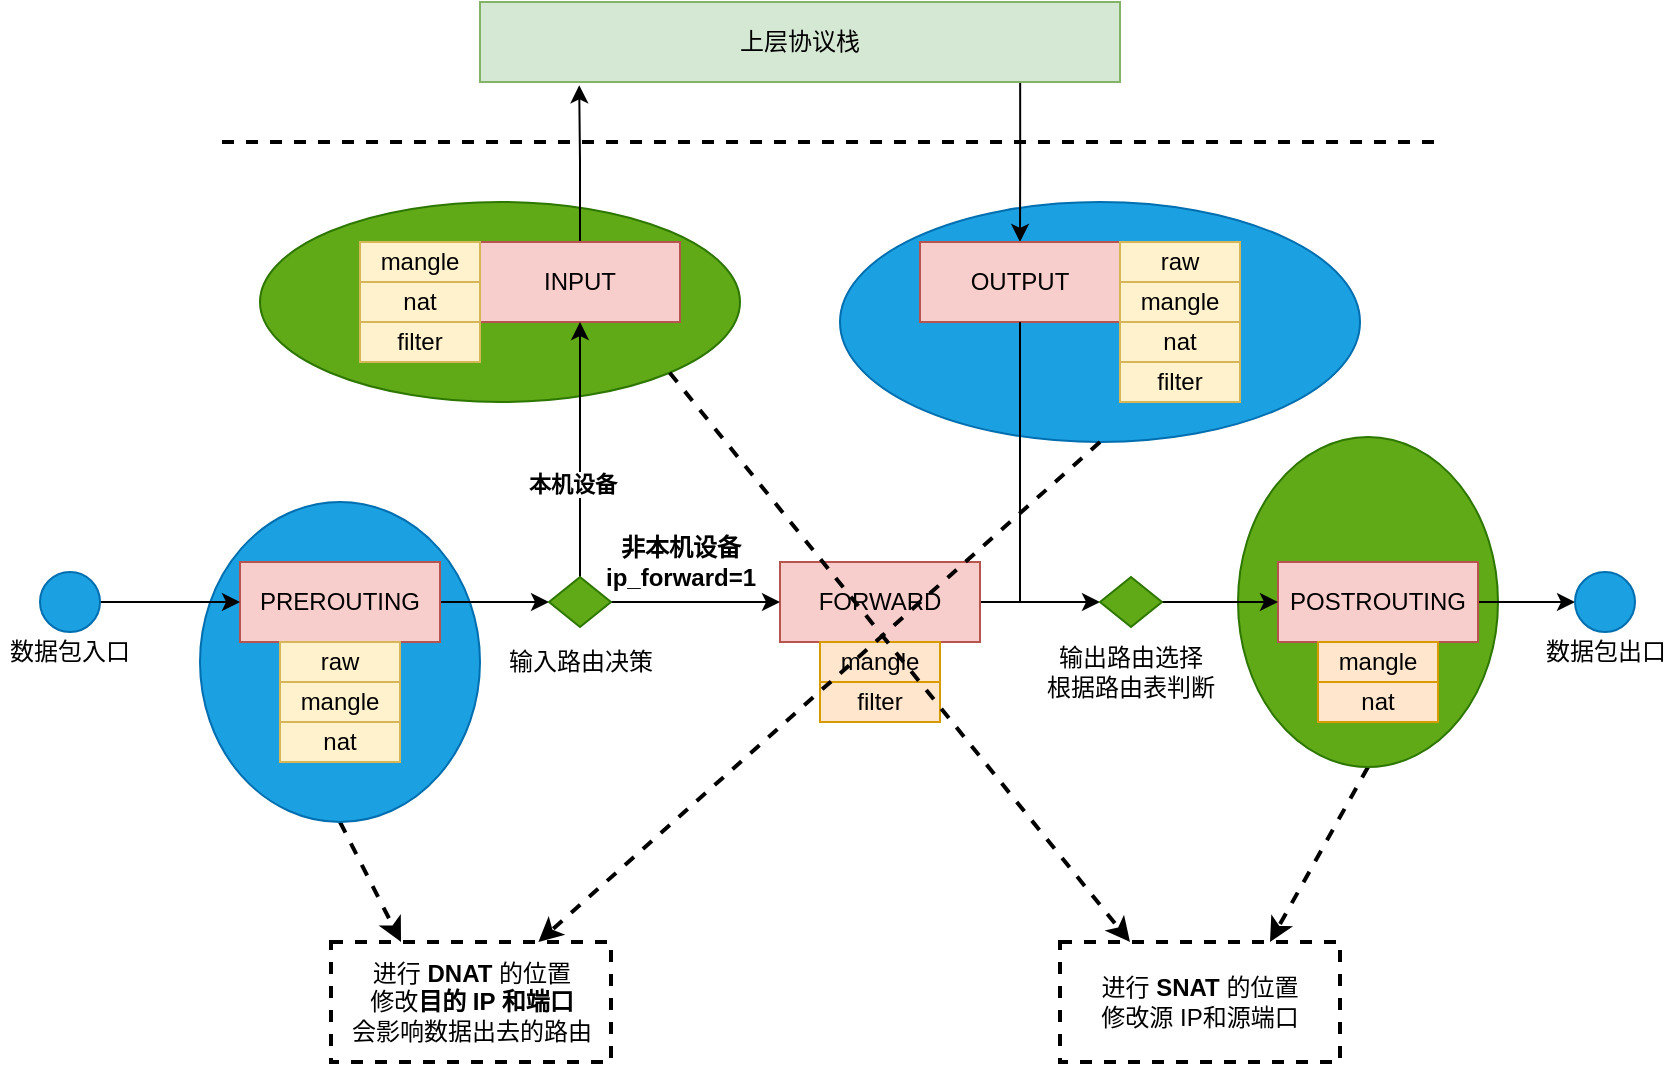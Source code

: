 <mxfile version="20.8.20" type="device"><diagram name="第 1 页" id="gw3kMA0CuzR19egPLLE7"><mxGraphModel dx="1481" dy="739" grid="1" gridSize="10" guides="1" tooltips="1" connect="1" arrows="1" fold="1" page="1" pageScale="1" pageWidth="827" pageHeight="1169" math="0" shadow="0"><root><mxCell id="0"/><mxCell id="1" parent="0"/><mxCell id="H5-XhT_39k7aliOivabo-57" style="edgeStyle=none;rounded=0;orthogonalLoop=1;jettySize=auto;html=1;exitX=0.5;exitY=1;exitDx=0;exitDy=0;entryX=0.25;entryY=0;entryDx=0;entryDy=0;dashed=1;strokeWidth=2;" edge="1" parent="1" source="H5-XhT_39k7aliOivabo-52" target="H5-XhT_39k7aliOivabo-54"><mxGeometry relative="1" as="geometry"/></mxCell><mxCell id="H5-XhT_39k7aliOivabo-52" value="" style="ellipse;whiteSpace=wrap;html=1;fillColor=#1ba1e2;fontColor=#ffffff;strokeColor=#006EAF;" vertex="1" parent="1"><mxGeometry x="250" y="510" width="140" height="160" as="geometry"/></mxCell><mxCell id="H5-XhT_39k7aliOivabo-51" value="" style="ellipse;whiteSpace=wrap;html=1;fillColor=#1ba1e2;fontColor=#ffffff;strokeColor=#006EAF;" vertex="1" parent="1"><mxGeometry x="570" y="360" width="260" height="120" as="geometry"/></mxCell><mxCell id="H5-XhT_39k7aliOivabo-56" style="edgeStyle=none;rounded=0;orthogonalLoop=1;jettySize=auto;html=1;exitX=0.5;exitY=1;exitDx=0;exitDy=0;entryX=0.75;entryY=0;entryDx=0;entryDy=0;dashed=1;strokeWidth=2;" edge="1" parent="1" source="H5-XhT_39k7aliOivabo-49" target="H5-XhT_39k7aliOivabo-53"><mxGeometry relative="1" as="geometry"/></mxCell><mxCell id="H5-XhT_39k7aliOivabo-49" value="" style="ellipse;whiteSpace=wrap;html=1;fillColor=#60a917;fontColor=#ffffff;strokeColor=#2D7600;" vertex="1" parent="1"><mxGeometry x="769" y="477.5" width="130" height="165" as="geometry"/></mxCell><mxCell id="H5-XhT_39k7aliOivabo-48" value="" style="ellipse;whiteSpace=wrap;html=1;fillColor=#60a917;fontColor=#ffffff;strokeColor=#2D7600;" vertex="1" parent="1"><mxGeometry x="280" y="360" width="240" height="100" as="geometry"/></mxCell><mxCell id="H5-XhT_39k7aliOivabo-1" style="edgeStyle=orthogonalEdgeStyle;rounded=0;orthogonalLoop=1;jettySize=auto;html=1;exitX=0.844;exitY=1.011;exitDx=0;exitDy=0;exitPerimeter=0;" edge="1" parent="1" source="H5-XhT_39k7aliOivabo-2" target="H5-XhT_39k7aliOivabo-8"><mxGeometry relative="1" as="geometry"/></mxCell><mxCell id="H5-XhT_39k7aliOivabo-2" value="上层协议栈" style="rounded=0;whiteSpace=wrap;html=1;fillColor=#d5e8d4;strokeColor=#82b366;" vertex="1" parent="1"><mxGeometry x="390" y="260" width="320" height="40" as="geometry"/></mxCell><mxCell id="H5-XhT_39k7aliOivabo-3" style="edgeStyle=orthogonalEdgeStyle;rounded=0;orthogonalLoop=1;jettySize=auto;html=1;exitX=0.5;exitY=0;exitDx=0;exitDy=0;entryX=0.155;entryY=1.041;entryDx=0;entryDy=0;entryPerimeter=0;" edge="1" parent="1" source="H5-XhT_39k7aliOivabo-4" target="H5-XhT_39k7aliOivabo-2"><mxGeometry relative="1" as="geometry"/></mxCell><mxCell id="H5-XhT_39k7aliOivabo-4" value="INPUT" style="rounded=0;whiteSpace=wrap;html=1;fillColor=#f8cecc;strokeColor=#b85450;" vertex="1" parent="1"><mxGeometry x="390" y="380" width="100" height="40" as="geometry"/></mxCell><mxCell id="H5-XhT_39k7aliOivabo-5" value="mangle" style="rounded=0;whiteSpace=wrap;html=1;fillColor=#fff2cc;strokeColor=#d6b656;" vertex="1" parent="1"><mxGeometry x="330" y="380" width="60" height="20" as="geometry"/></mxCell><mxCell id="H5-XhT_39k7aliOivabo-6" value="nat" style="rounded=0;whiteSpace=wrap;html=1;fillColor=#fff2cc;strokeColor=#d6b656;" vertex="1" parent="1"><mxGeometry x="330" y="400" width="60" height="20" as="geometry"/></mxCell><mxCell id="H5-XhT_39k7aliOivabo-7" value="filter" style="rounded=0;whiteSpace=wrap;html=1;fillColor=#fff2cc;strokeColor=#d6b656;" vertex="1" parent="1"><mxGeometry x="330" y="420" width="60" height="20" as="geometry"/></mxCell><mxCell id="H5-XhT_39k7aliOivabo-8" value="OUTPUT" style="rounded=0;whiteSpace=wrap;html=1;fillColor=#f8cecc;strokeColor=#b85450;" vertex="1" parent="1"><mxGeometry x="610" y="380" width="100" height="40" as="geometry"/></mxCell><mxCell id="H5-XhT_39k7aliOivabo-9" value="mangle" style="rounded=0;whiteSpace=wrap;html=1;fillColor=#fff2cc;strokeColor=#d6b656;" vertex="1" parent="1"><mxGeometry x="710" y="400" width="60" height="20" as="geometry"/></mxCell><mxCell id="H5-XhT_39k7aliOivabo-10" value="nat" style="rounded=0;whiteSpace=wrap;html=1;fillColor=#fff2cc;strokeColor=#d6b656;" vertex="1" parent="1"><mxGeometry x="710" y="420" width="60" height="20" as="geometry"/></mxCell><mxCell id="H5-XhT_39k7aliOivabo-11" value="filter" style="rounded=0;whiteSpace=wrap;html=1;fillColor=#fff2cc;strokeColor=#d6b656;" vertex="1" parent="1"><mxGeometry x="710" y="440" width="60" height="20" as="geometry"/></mxCell><mxCell id="H5-XhT_39k7aliOivabo-12" value="raw" style="rounded=0;whiteSpace=wrap;html=1;fillColor=#fff2cc;strokeColor=#d6b656;" vertex="1" parent="1"><mxGeometry x="710" y="380" width="60" height="20" as="geometry"/></mxCell><mxCell id="H5-XhT_39k7aliOivabo-13" style="edgeStyle=orthogonalEdgeStyle;rounded=0;orthogonalLoop=1;jettySize=auto;html=1;exitX=1;exitY=0.5;exitDx=0;exitDy=0;entryX=0;entryY=0.5;entryDx=0;entryDy=0;" edge="1" parent="1" source="H5-XhT_39k7aliOivabo-14" target="H5-XhT_39k7aliOivabo-32"><mxGeometry relative="1" as="geometry"><mxPoint x="887.5" y="562.5" as="sourcePoint"/></mxGeometry></mxCell><mxCell id="H5-XhT_39k7aliOivabo-14" value="POSTROUTING" style="rounded=0;whiteSpace=wrap;html=1;fillColor=#f8cecc;strokeColor=#b85450;" vertex="1" parent="1"><mxGeometry x="789" y="540" width="100" height="40" as="geometry"/></mxCell><mxCell id="H5-XhT_39k7aliOivabo-15" value="mangle" style="rounded=0;whiteSpace=wrap;html=1;fillColor=#ffe6cc;strokeColor=#d79b00;" vertex="1" parent="1"><mxGeometry x="809" y="580" width="60" height="20" as="geometry"/></mxCell><mxCell id="H5-XhT_39k7aliOivabo-16" value="nat" style="rounded=0;whiteSpace=wrap;html=1;fillColor=#ffe6cc;strokeColor=#d79b00;" vertex="1" parent="1"><mxGeometry x="809" y="600" width="60" height="20" as="geometry"/></mxCell><mxCell id="H5-XhT_39k7aliOivabo-17" style="edgeStyle=orthogonalEdgeStyle;rounded=0;orthogonalLoop=1;jettySize=auto;html=1;exitX=1;exitY=0.5;exitDx=0;exitDy=0;entryX=0;entryY=0.5;entryDx=0;entryDy=0;" edge="1" parent="1" source="H5-XhT_39k7aliOivabo-18" target="H5-XhT_39k7aliOivabo-47"><mxGeometry relative="1" as="geometry"/></mxCell><mxCell id="H5-XhT_39k7aliOivabo-18" value="FORWARD" style="rounded=0;whiteSpace=wrap;html=1;fillColor=#f8cecc;strokeColor=#b85450;" vertex="1" parent="1"><mxGeometry x="540" y="540" width="100" height="40" as="geometry"/></mxCell><mxCell id="H5-XhT_39k7aliOivabo-19" value="mangle" style="rounded=0;whiteSpace=wrap;html=1;fillColor=#ffe6cc;strokeColor=#d79b00;" vertex="1" parent="1"><mxGeometry x="560" y="580" width="60" height="20" as="geometry"/></mxCell><mxCell id="H5-XhT_39k7aliOivabo-20" value="filter" style="rounded=0;whiteSpace=wrap;html=1;fillColor=#ffe6cc;strokeColor=#d79b00;" vertex="1" parent="1"><mxGeometry x="560" y="600" width="60" height="20" as="geometry"/></mxCell><mxCell id="H5-XhT_39k7aliOivabo-21" style="edgeStyle=orthogonalEdgeStyle;rounded=0;orthogonalLoop=1;jettySize=auto;html=1;exitX=1;exitY=0.5;exitDx=0;exitDy=0;" edge="1" parent="1" source="H5-XhT_39k7aliOivabo-22" target="H5-XhT_39k7aliOivabo-31"><mxGeometry relative="1" as="geometry"/></mxCell><mxCell id="H5-XhT_39k7aliOivabo-22" value="PREROUTING" style="rounded=0;whiteSpace=wrap;html=1;fillColor=#f8cecc;strokeColor=#b85450;" vertex="1" parent="1"><mxGeometry x="270" y="540" width="100" height="40" as="geometry"/></mxCell><mxCell id="H5-XhT_39k7aliOivabo-23" value="mangle" style="rounded=0;whiteSpace=wrap;html=1;fillColor=#fff2cc;strokeColor=#d6b656;" vertex="1" parent="1"><mxGeometry x="290" y="600" width="60" height="20" as="geometry"/></mxCell><mxCell id="H5-XhT_39k7aliOivabo-24" value="nat" style="rounded=0;whiteSpace=wrap;html=1;fillColor=#fff2cc;strokeColor=#d6b656;" vertex="1" parent="1"><mxGeometry x="290" y="620" width="60" height="20" as="geometry"/></mxCell><mxCell id="H5-XhT_39k7aliOivabo-25" value="raw" style="rounded=0;whiteSpace=wrap;html=1;fillColor=#fff2cc;strokeColor=#d6b656;" vertex="1" parent="1"><mxGeometry x="290" y="580" width="60" height="20" as="geometry"/></mxCell><mxCell id="H5-XhT_39k7aliOivabo-26" style="edgeStyle=orthogonalEdgeStyle;rounded=0;orthogonalLoop=1;jettySize=auto;html=1;" edge="1" parent="1" source="H5-XhT_39k7aliOivabo-27" target="H5-XhT_39k7aliOivabo-22"><mxGeometry relative="1" as="geometry"/></mxCell><mxCell id="H5-XhT_39k7aliOivabo-27" value="" style="ellipse;whiteSpace=wrap;html=1;aspect=fixed;fillColor=#1ba1e2;fontColor=#ffffff;strokeColor=#006EAF;" vertex="1" parent="1"><mxGeometry x="170" y="545" width="30" height="30" as="geometry"/></mxCell><mxCell id="H5-XhT_39k7aliOivabo-28" style="edgeStyle=orthogonalEdgeStyle;rounded=0;orthogonalLoop=1;jettySize=auto;html=1;exitX=0.5;exitY=0;exitDx=0;exitDy=0;" edge="1" parent="1" source="H5-XhT_39k7aliOivabo-31" target="H5-XhT_39k7aliOivabo-4"><mxGeometry relative="1" as="geometry"/></mxCell><mxCell id="H5-XhT_39k7aliOivabo-29" value="本机设备" style="edgeLabel;html=1;align=center;verticalAlign=middle;resizable=0;points=[];fontStyle=1" vertex="1" connectable="0" parent="H5-XhT_39k7aliOivabo-28"><mxGeometry x="-0.262" y="4" relative="1" as="geometry"><mxPoint as="offset"/></mxGeometry></mxCell><mxCell id="H5-XhT_39k7aliOivabo-30" style="edgeStyle=orthogonalEdgeStyle;rounded=0;orthogonalLoop=1;jettySize=auto;html=1;exitX=1;exitY=0.5;exitDx=0;exitDy=0;" edge="1" parent="1" source="H5-XhT_39k7aliOivabo-31" target="H5-XhT_39k7aliOivabo-18"><mxGeometry relative="1" as="geometry"/></mxCell><mxCell id="H5-XhT_39k7aliOivabo-31" value="" style="rhombus;whiteSpace=wrap;html=1;fillColor=#60a917;fontColor=#ffffff;strokeColor=#2D7600;" vertex="1" parent="1"><mxGeometry x="424.5" y="547.5" width="31" height="25" as="geometry"/></mxCell><mxCell id="H5-XhT_39k7aliOivabo-32" value="" style="ellipse;whiteSpace=wrap;html=1;aspect=fixed;fillColor=#1ba1e2;fontColor=#ffffff;strokeColor=#006EAF;" vertex="1" parent="1"><mxGeometry x="937.5" y="545" width="30" height="30" as="geometry"/></mxCell><mxCell id="H5-XhT_39k7aliOivabo-33" value="数据包出口" style="text;html=1;strokeColor=none;fillColor=none;align=center;verticalAlign=middle;whiteSpace=wrap;rounded=0;" vertex="1" parent="1"><mxGeometry x="917.5" y="570" width="70" height="30" as="geometry"/></mxCell><mxCell id="H5-XhT_39k7aliOivabo-34" value="数据包入口" style="text;html=1;strokeColor=none;fillColor=none;align=center;verticalAlign=middle;whiteSpace=wrap;rounded=0;" vertex="1" parent="1"><mxGeometry x="150" y="570" width="70" height="30" as="geometry"/></mxCell><mxCell id="H5-XhT_39k7aliOivabo-35" value="输入路由决策" style="text;html=1;strokeColor=none;fillColor=none;align=center;verticalAlign=middle;whiteSpace=wrap;rounded=0;" vertex="1" parent="1"><mxGeometry x="397.5" y="580" width="85" height="20" as="geometry"/></mxCell><mxCell id="H5-XhT_39k7aliOivabo-41" value="" style="endArrow=none;dashed=1;html=1;rounded=0;strokeColor=#000000;strokeWidth=2;" edge="1" parent="1"><mxGeometry width="50" height="50" relative="1" as="geometry"><mxPoint x="261" y="330" as="sourcePoint"/><mxPoint x="871" y="330" as="targetPoint"/></mxGeometry></mxCell><mxCell id="H5-XhT_39k7aliOivabo-43" style="edgeStyle=orthogonalEdgeStyle;rounded=0;orthogonalLoop=1;jettySize=auto;html=1;exitX=1;exitY=0.5;exitDx=0;exitDy=0;entryX=0;entryY=0.5;entryDx=0;entryDy=0;" edge="1" parent="1" source="H5-XhT_39k7aliOivabo-47" target="H5-XhT_39k7aliOivabo-14"><mxGeometry relative="1" as="geometry"><mxPoint x="750" y="560" as="sourcePoint"/></mxGeometry></mxCell><mxCell id="H5-XhT_39k7aliOivabo-44" value="输出路由选择&lt;br&gt;根据路由表判断" style="text;html=1;strokeColor=none;fillColor=none;align=center;verticalAlign=middle;whiteSpace=wrap;rounded=0;" vertex="1" parent="1"><mxGeometry x="664.25" y="585" width="102.5" height="20" as="geometry"/></mxCell><mxCell id="H5-XhT_39k7aliOivabo-45" value="非本机设备&lt;br&gt;ip_forward=1" style="text;html=1;align=center;verticalAlign=middle;resizable=0;points=[];autosize=1;strokeColor=none;fillColor=none;fontStyle=1" vertex="1" parent="1"><mxGeometry x="440" y="520" width="100" height="40" as="geometry"/></mxCell><mxCell id="H5-XhT_39k7aliOivabo-46" value="" style="edgeStyle=orthogonalEdgeStyle;rounded=0;orthogonalLoop=1;jettySize=auto;html=1;exitX=0.5;exitY=1;exitDx=0;exitDy=0;endArrow=none;" edge="1" parent="1" source="H5-XhT_39k7aliOivabo-8"><mxGeometry relative="1" as="geometry"><mxPoint x="660" y="420" as="sourcePoint"/><mxPoint x="660" y="560" as="targetPoint"/></mxGeometry></mxCell><mxCell id="H5-XhT_39k7aliOivabo-47" value="" style="rhombus;whiteSpace=wrap;html=1;fillColor=#60a917;fontColor=#ffffff;strokeColor=#2D7600;" vertex="1" parent="1"><mxGeometry x="700" y="547.5" width="31" height="25" as="geometry"/></mxCell><mxCell id="H5-XhT_39k7aliOivabo-53" value="进行 &lt;b&gt;SNAT &lt;/b&gt;的位置&lt;br&gt;修改源 IP和源端口" style="rounded=0;whiteSpace=wrap;html=1;fontStyle=0;dashed=1;strokeWidth=2;" vertex="1" parent="1"><mxGeometry x="680" y="730" width="140" height="60" as="geometry"/></mxCell><mxCell id="H5-XhT_39k7aliOivabo-54" value="&lt;span style=&quot;font-weight: normal;&quot;&gt;进行 &lt;/span&gt;DNAT &lt;span style=&quot;font-weight: normal;&quot;&gt;的位置&lt;br&gt;修改&lt;/span&gt;目的 IP 和端口&lt;br&gt;&lt;span style=&quot;font-weight: normal;&quot;&gt;会影响数据出去的路由&lt;/span&gt;" style="rounded=0;whiteSpace=wrap;html=1;fontStyle=1;strokeWidth=2;dashed=1;" vertex="1" parent="1"><mxGeometry x="315.5" y="730" width="140" height="60" as="geometry"/></mxCell><mxCell id="H5-XhT_39k7aliOivabo-55" style="rounded=0;orthogonalLoop=1;jettySize=auto;html=1;exitX=1;exitY=1;exitDx=0;exitDy=0;entryX=0.25;entryY=0;entryDx=0;entryDy=0;dashed=1;strokeWidth=2;" edge="1" parent="1" source="H5-XhT_39k7aliOivabo-48" target="H5-XhT_39k7aliOivabo-53"><mxGeometry relative="1" as="geometry"/></mxCell><mxCell id="H5-XhT_39k7aliOivabo-58" style="edgeStyle=none;rounded=0;orthogonalLoop=1;jettySize=auto;html=1;exitX=0.5;exitY=1;exitDx=0;exitDy=0;dashed=1;strokeWidth=2;" edge="1" parent="1" source="H5-XhT_39k7aliOivabo-51" target="H5-XhT_39k7aliOivabo-54"><mxGeometry relative="1" as="geometry"/></mxCell></root></mxGraphModel></diagram></mxfile>